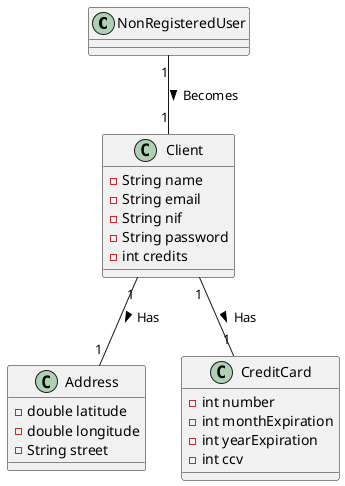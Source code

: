  @startuml
class NonRegisteredUser {
}

class Client {
  -String name
  -String email
  -String nif
  -String password
  -int credits
}

class Address {
  -double latitude
  -double longitude
  -String street
}

class CreditCard {
  -int number
  -int monthExpiration
  -int yearExpiration
  -int ccv
}



NonRegisteredUser "1" -- "1" Client: Becomes >
Client "1" -- "1" Address: Has >
Client "1" -- "1" CreditCard: Has >

@enduml
